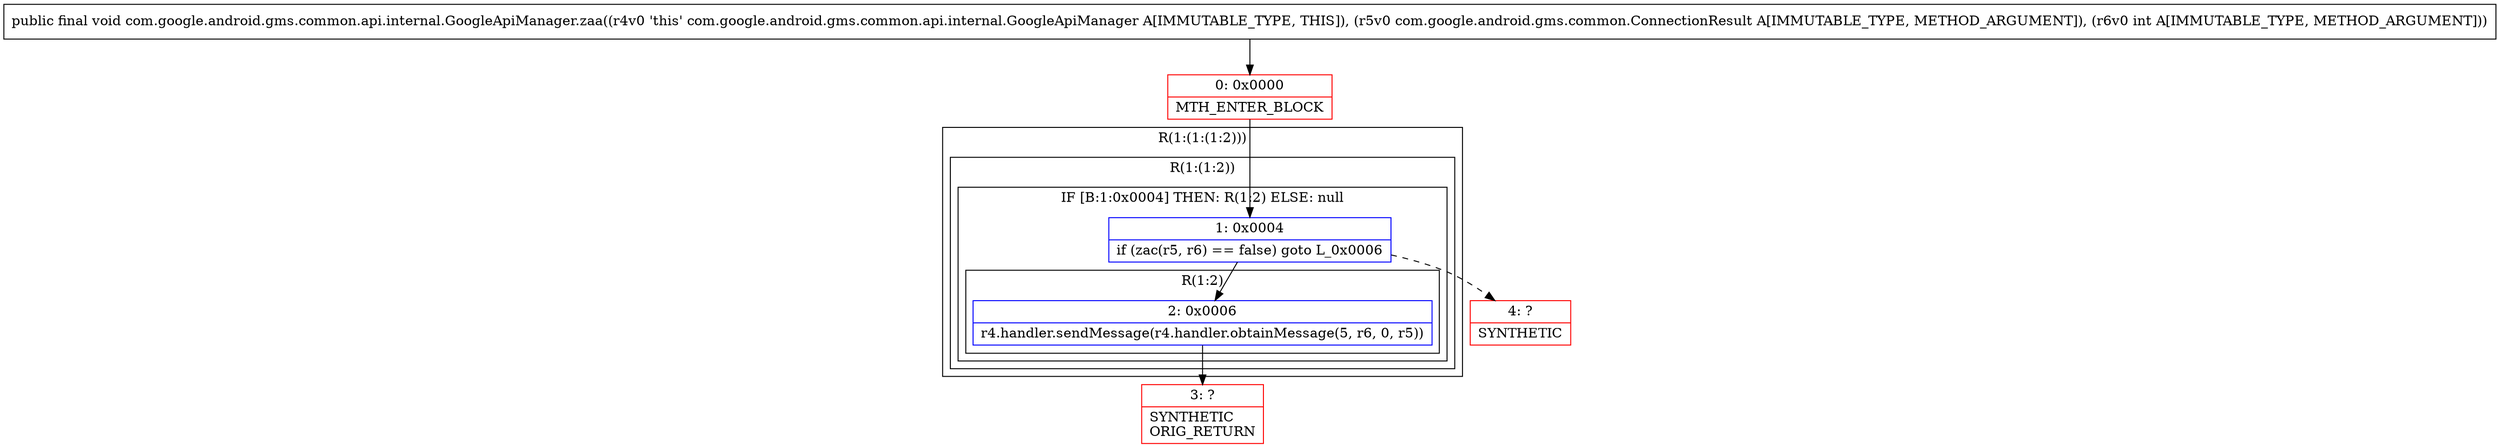 digraph "CFG forcom.google.android.gms.common.api.internal.GoogleApiManager.zaa(Lcom\/google\/android\/gms\/common\/ConnectionResult;I)V" {
subgraph cluster_Region_104388922 {
label = "R(1:(1:(1:2)))";
node [shape=record,color=blue];
subgraph cluster_Region_1561484599 {
label = "R(1:(1:2))";
node [shape=record,color=blue];
subgraph cluster_IfRegion_611773326 {
label = "IF [B:1:0x0004] THEN: R(1:2) ELSE: null";
node [shape=record,color=blue];
Node_1 [shape=record,label="{1\:\ 0x0004|if (zac(r5, r6) == false) goto L_0x0006\l}"];
subgraph cluster_Region_1361521615 {
label = "R(1:2)";
node [shape=record,color=blue];
Node_2 [shape=record,label="{2\:\ 0x0006|r4.handler.sendMessage(r4.handler.obtainMessage(5, r6, 0, r5))\l}"];
}
}
}
}
Node_0 [shape=record,color=red,label="{0\:\ 0x0000|MTH_ENTER_BLOCK\l}"];
Node_3 [shape=record,color=red,label="{3\:\ ?|SYNTHETIC\lORIG_RETURN\l}"];
Node_4 [shape=record,color=red,label="{4\:\ ?|SYNTHETIC\l}"];
MethodNode[shape=record,label="{public final void com.google.android.gms.common.api.internal.GoogleApiManager.zaa((r4v0 'this' com.google.android.gms.common.api.internal.GoogleApiManager A[IMMUTABLE_TYPE, THIS]), (r5v0 com.google.android.gms.common.ConnectionResult A[IMMUTABLE_TYPE, METHOD_ARGUMENT]), (r6v0 int A[IMMUTABLE_TYPE, METHOD_ARGUMENT])) }"];
MethodNode -> Node_0;
Node_1 -> Node_2;
Node_1 -> Node_4[style=dashed];
Node_2 -> Node_3;
Node_0 -> Node_1;
}

